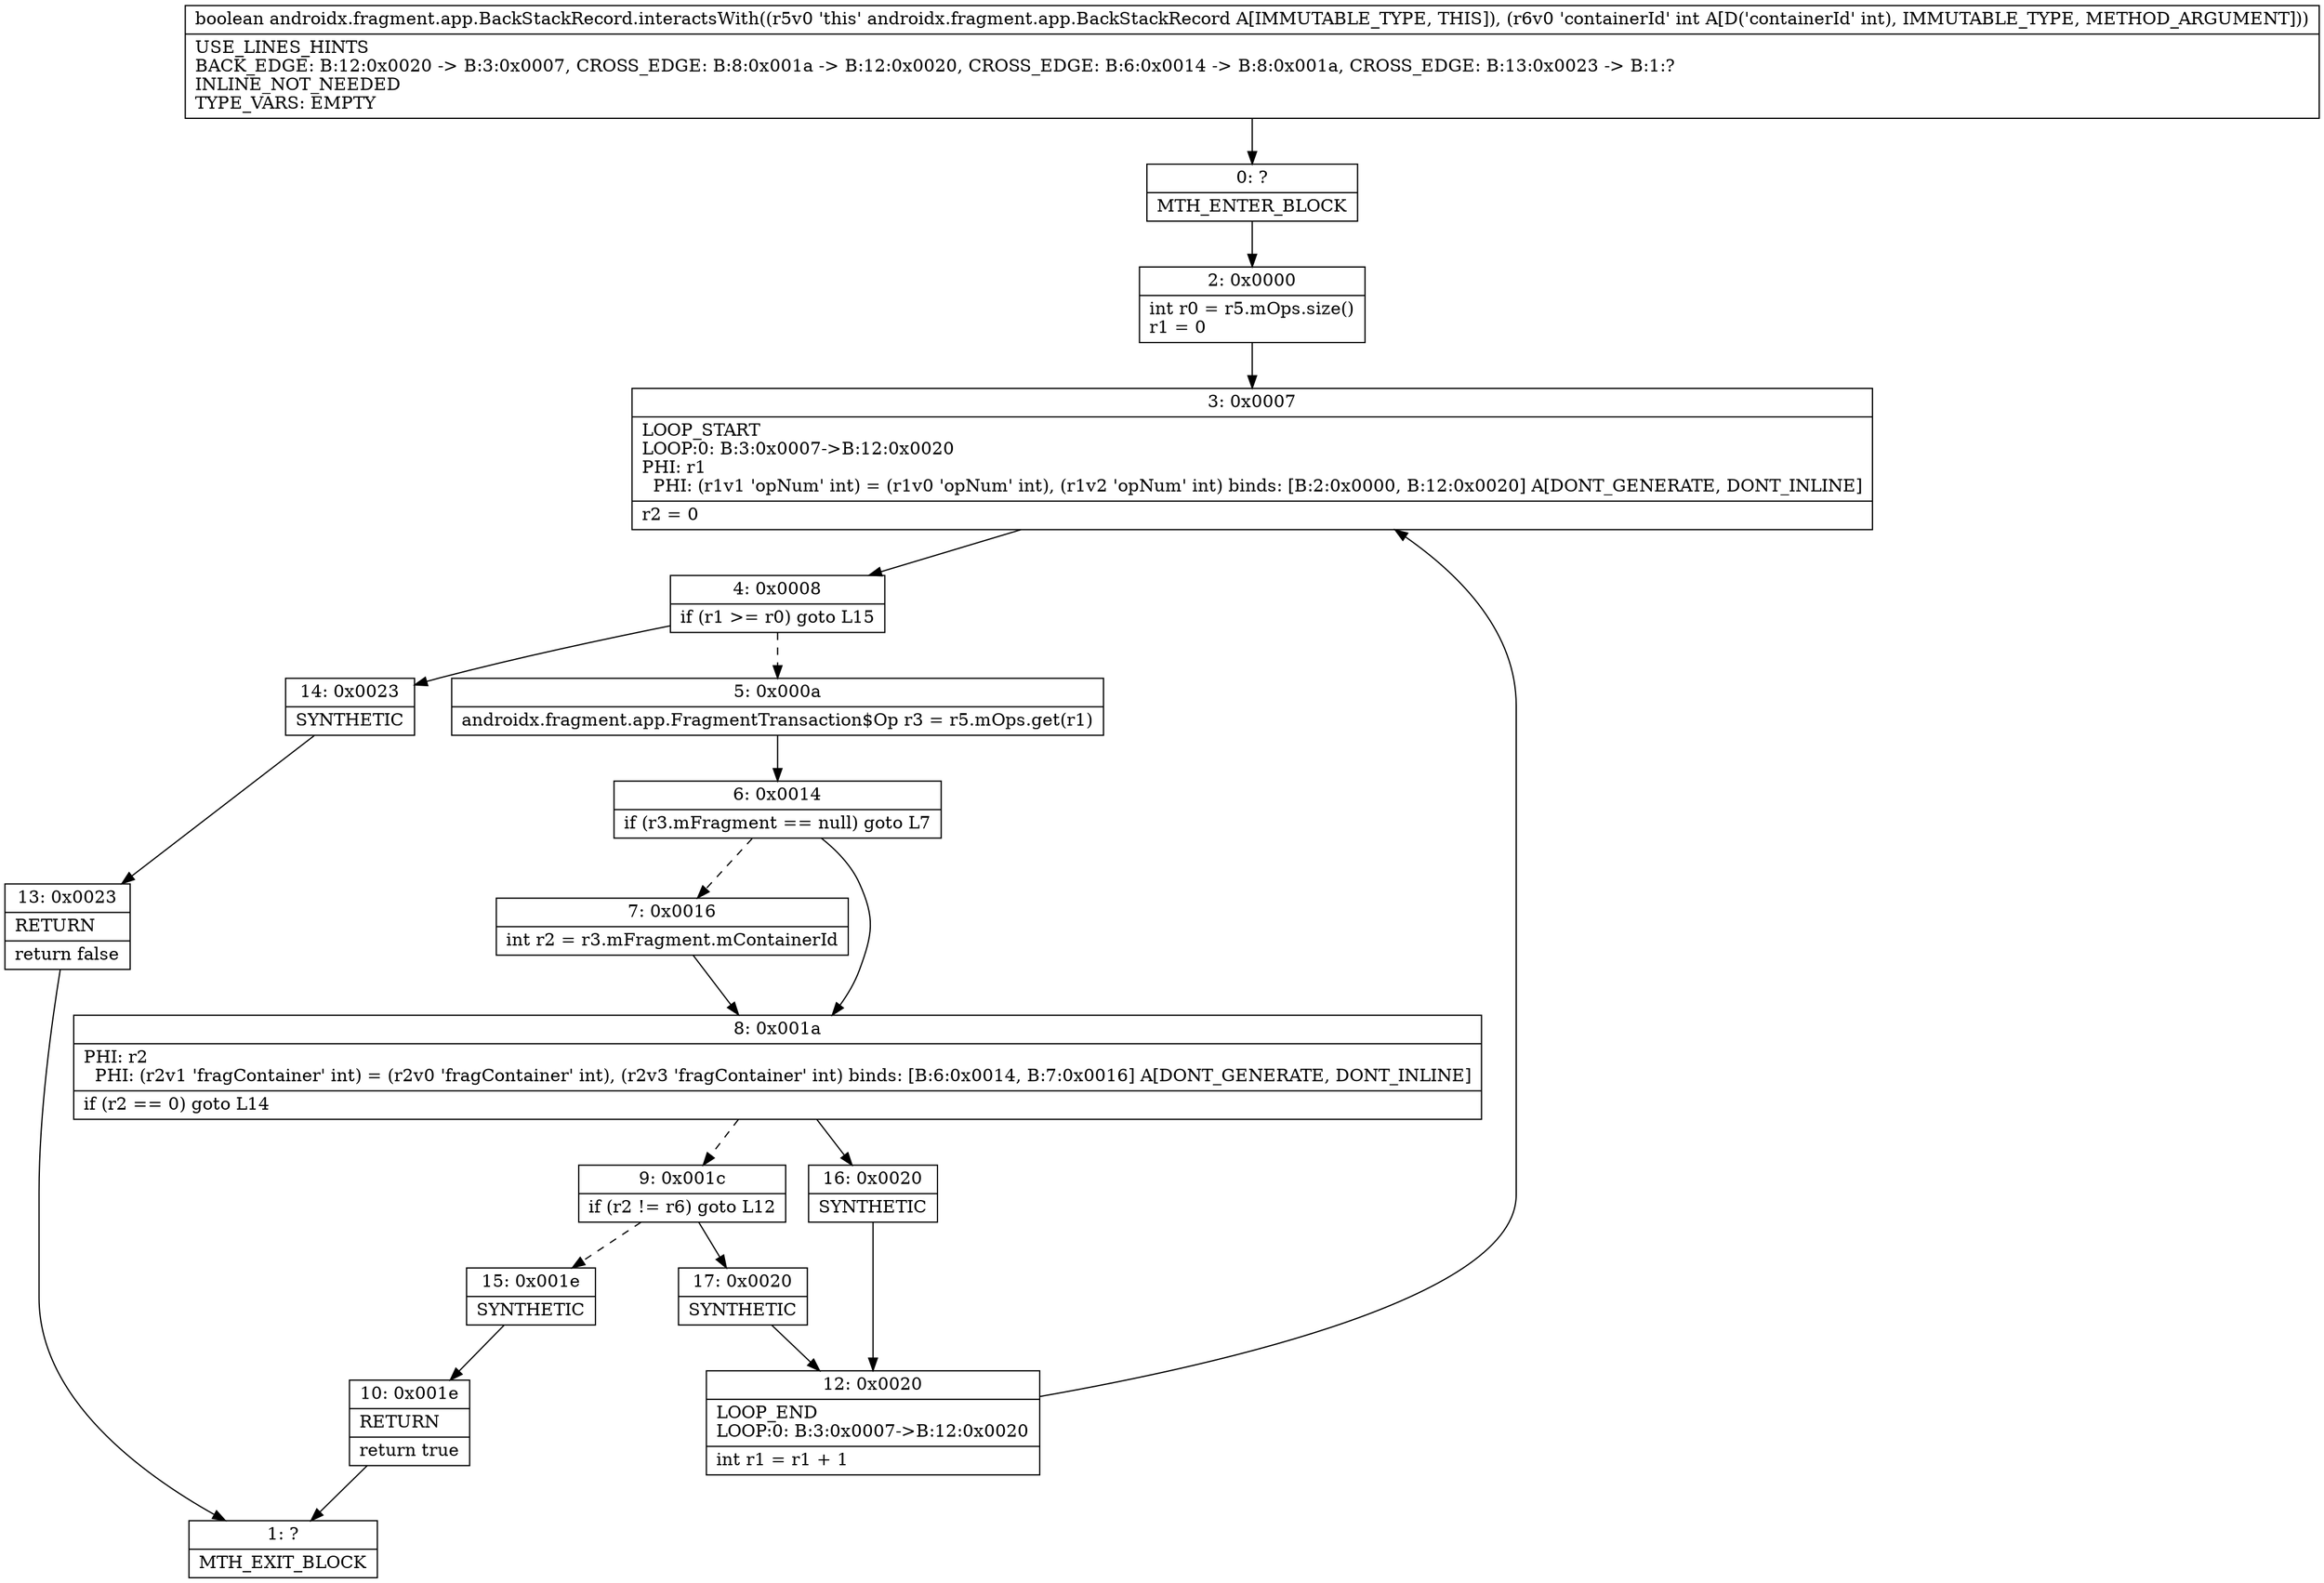 digraph "CFG forandroidx.fragment.app.BackStackRecord.interactsWith(I)Z" {
Node_0 [shape=record,label="{0\:\ ?|MTH_ENTER_BLOCK\l}"];
Node_2 [shape=record,label="{2\:\ 0x0000|int r0 = r5.mOps.size()\lr1 = 0\l}"];
Node_3 [shape=record,label="{3\:\ 0x0007|LOOP_START\lLOOP:0: B:3:0x0007\-\>B:12:0x0020\lPHI: r1 \l  PHI: (r1v1 'opNum' int) = (r1v0 'opNum' int), (r1v2 'opNum' int) binds: [B:2:0x0000, B:12:0x0020] A[DONT_GENERATE, DONT_INLINE]\l|r2 = 0\l}"];
Node_4 [shape=record,label="{4\:\ 0x0008|if (r1 \>= r0) goto L15\l}"];
Node_5 [shape=record,label="{5\:\ 0x000a|androidx.fragment.app.FragmentTransaction$Op r3 = r5.mOps.get(r1)\l}"];
Node_6 [shape=record,label="{6\:\ 0x0014|if (r3.mFragment == null) goto L7\l}"];
Node_7 [shape=record,label="{7\:\ 0x0016|int r2 = r3.mFragment.mContainerId\l}"];
Node_8 [shape=record,label="{8\:\ 0x001a|PHI: r2 \l  PHI: (r2v1 'fragContainer' int) = (r2v0 'fragContainer' int), (r2v3 'fragContainer' int) binds: [B:6:0x0014, B:7:0x0016] A[DONT_GENERATE, DONT_INLINE]\l|if (r2 == 0) goto L14\l}"];
Node_9 [shape=record,label="{9\:\ 0x001c|if (r2 != r6) goto L12\l}"];
Node_15 [shape=record,label="{15\:\ 0x001e|SYNTHETIC\l}"];
Node_10 [shape=record,label="{10\:\ 0x001e|RETURN\l|return true\l}"];
Node_1 [shape=record,label="{1\:\ ?|MTH_EXIT_BLOCK\l}"];
Node_17 [shape=record,label="{17\:\ 0x0020|SYNTHETIC\l}"];
Node_12 [shape=record,label="{12\:\ 0x0020|LOOP_END\lLOOP:0: B:3:0x0007\-\>B:12:0x0020\l|int r1 = r1 + 1\l}"];
Node_16 [shape=record,label="{16\:\ 0x0020|SYNTHETIC\l}"];
Node_14 [shape=record,label="{14\:\ 0x0023|SYNTHETIC\l}"];
Node_13 [shape=record,label="{13\:\ 0x0023|RETURN\l|return false\l}"];
MethodNode[shape=record,label="{boolean androidx.fragment.app.BackStackRecord.interactsWith((r5v0 'this' androidx.fragment.app.BackStackRecord A[IMMUTABLE_TYPE, THIS]), (r6v0 'containerId' int A[D('containerId' int), IMMUTABLE_TYPE, METHOD_ARGUMENT]))  | USE_LINES_HINTS\lBACK_EDGE: B:12:0x0020 \-\> B:3:0x0007, CROSS_EDGE: B:8:0x001a \-\> B:12:0x0020, CROSS_EDGE: B:6:0x0014 \-\> B:8:0x001a, CROSS_EDGE: B:13:0x0023 \-\> B:1:?\lINLINE_NOT_NEEDED\lTYPE_VARS: EMPTY\l}"];
MethodNode -> Node_0;Node_0 -> Node_2;
Node_2 -> Node_3;
Node_3 -> Node_4;
Node_4 -> Node_5[style=dashed];
Node_4 -> Node_14;
Node_5 -> Node_6;
Node_6 -> Node_7[style=dashed];
Node_6 -> Node_8;
Node_7 -> Node_8;
Node_8 -> Node_9[style=dashed];
Node_8 -> Node_16;
Node_9 -> Node_15[style=dashed];
Node_9 -> Node_17;
Node_15 -> Node_10;
Node_10 -> Node_1;
Node_17 -> Node_12;
Node_12 -> Node_3;
Node_16 -> Node_12;
Node_14 -> Node_13;
Node_13 -> Node_1;
}

